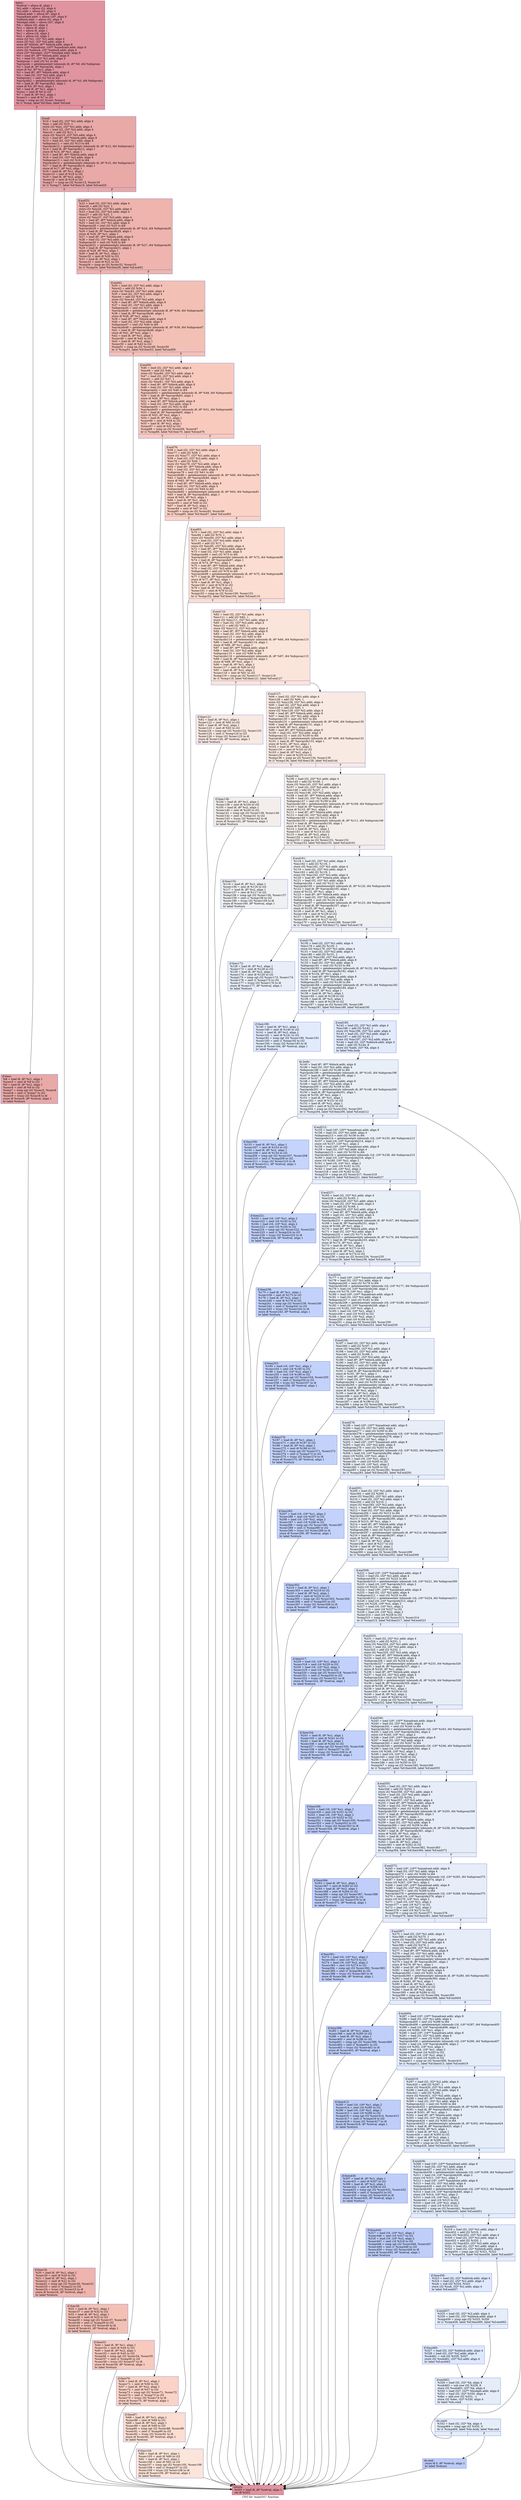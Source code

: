 digraph "CFG for 'mainGtU' function" {
	label="CFG for 'mainGtU' function";

	Node0x556c7da30650 [shape=record,color="#b70d28ff", style=filled, fillcolor="#b70d2870",label="{entry:\l  %retval = alloca i8, align 1\l  %i1.addr = alloca i32, align 4\l  %i2.addr = alloca i32, align 4\l  %block.addr = alloca i8*, align 8\l  %quadrant.addr = alloca i16*, align 8\l  %nblock.addr = alloca i32, align 4\l  %budget.addr = alloca i32*, align 8\l  %k = alloca i32, align 4\l  %c1 = alloca i8, align 1\l  %c2 = alloca i8, align 1\l  %s1 = alloca i16, align 2\l  %s2 = alloca i16, align 2\l  store i32 %i1, i32* %i1.addr, align 4\l  store i32 %i2, i32* %i2.addr, align 4\l  store i8* %block, i8** %block.addr, align 8\l  store i16* %quadrant, i16** %quadrant.addr, align 8\l  store i32 %nblock, i32* %nblock.addr, align 4\l  store i32* %budget, i32** %budget.addr, align 8\l  %0 = load i8*, i8** %block.addr, align 8\l  %1 = load i32, i32* %i1.addr, align 4\l  %idxprom = zext i32 %1 to i64\l  %arrayidx = getelementptr inbounds i8, i8* %0, i64 %idxprom\l  %2 = load i8, i8* %arrayidx, align 1\l  store i8 %2, i8* %c1, align 1\l  %3 = load i8*, i8** %block.addr, align 8\l  %4 = load i32, i32* %i2.addr, align 4\l  %idxprom1 = zext i32 %4 to i64\l  %arrayidx2 = getelementptr inbounds i8, i8* %3, i64 %idxprom1\l  %5 = load i8, i8* %arrayidx2, align 1\l  store i8 %5, i8* %c2, align 1\l  %6 = load i8, i8* %c1, align 1\l  %conv = zext i8 %6 to i32\l  %7 = load i8, i8* %c2, align 1\l  %conv3 = zext i8 %7 to i32\l  %cmp = icmp ne i32 %conv, %conv3\l  br i1 %cmp, label %if.then, label %if.end\l|{<s0>T|<s1>F}}"];
	Node0x556c7da30650:s0 -> Node0x556c7da30d90;
	Node0x556c7da30650:s1 -> Node0x556c7da30e00;
	Node0x556c7da30d90 [shape=record,color="#3d50c3ff", style=filled, fillcolor="#ca3b3770",label="{if.then:                                          \l  %8 = load i8, i8* %c1, align 1\l  %conv5 = zext i8 %8 to i32\l  %9 = load i8, i8* %c2, align 1\l  %conv6 = zext i8 %9 to i32\l  %cmp7 = icmp sgt i32 %conv5, %conv6\l  %conv8 = zext i1 %cmp7 to i32\l  %conv9 = trunc i32 %conv8 to i8\l  store i8 %conv9, i8* %retval, align 1\l  br label %return\l}"];
	Node0x556c7da30d90 -> Node0x556c7da31930;
	Node0x556c7da30e00 [shape=record,color="#3d50c3ff", style=filled, fillcolor="#ca3b3770",label="{if.end:                                           \l  %10 = load i32, i32* %i1.addr, align 4\l  %inc = add i32 %10, 1\l  store i32 %inc, i32* %i1.addr, align 4\l  %11 = load i32, i32* %i2.addr, align 4\l  %inc10 = add i32 %11, 1\l  store i32 %inc10, i32* %i2.addr, align 4\l  %12 = load i8*, i8** %block.addr, align 8\l  %13 = load i32, i32* %i1.addr, align 4\l  %idxprom11 = zext i32 %13 to i64\l  %arrayidx12 = getelementptr inbounds i8, i8* %12, i64 %idxprom11\l  %14 = load i8, i8* %arrayidx12, align 1\l  store i8 %14, i8* %c1, align 1\l  %15 = load i8*, i8** %block.addr, align 8\l  %16 = load i32, i32* %i2.addr, align 4\l  %idxprom13 = zext i32 %16 to i64\l  %arrayidx14 = getelementptr inbounds i8, i8* %15, i64 %idxprom13\l  %17 = load i8, i8* %arrayidx14, align 1\l  store i8 %17, i8* %c2, align 1\l  %18 = load i8, i8* %c1, align 1\l  %conv15 = zext i8 %18 to i32\l  %19 = load i8, i8* %c2, align 1\l  %conv16 = zext i8 %19 to i32\l  %cmp17 = icmp ne i32 %conv15, %conv16\l  br i1 %cmp17, label %if.then19, label %if.end25\l|{<s0>T|<s1>F}}"];
	Node0x556c7da30e00:s0 -> Node0x556c7da33310;
	Node0x556c7da30e00:s1 -> Node0x556c7da33390;
	Node0x556c7da33310 [shape=record,color="#3d50c3ff", style=filled, fillcolor="#d8564670",label="{if.then19:                                        \l  %20 = load i8, i8* %c1, align 1\l  %conv20 = zext i8 %20 to i32\l  %21 = load i8, i8* %c2, align 1\l  %conv21 = zext i8 %21 to i32\l  %cmp22 = icmp sgt i32 %conv20, %conv21\l  %conv23 = zext i1 %cmp22 to i32\l  %conv24 = trunc i32 %conv23 to i8\l  store i8 %conv24, i8* %retval, align 1\l  br label %return\l}"];
	Node0x556c7da33310 -> Node0x556c7da31930;
	Node0x556c7da33390 [shape=record,color="#3d50c3ff", style=filled, fillcolor="#d8564670",label="{if.end25:                                         \l  %22 = load i32, i32* %i1.addr, align 4\l  %inc26 = add i32 %22, 1\l  store i32 %inc26, i32* %i1.addr, align 4\l  %23 = load i32, i32* %i2.addr, align 4\l  %inc27 = add i32 %23, 1\l  store i32 %inc27, i32* %i2.addr, align 4\l  %24 = load i8*, i8** %block.addr, align 8\l  %25 = load i32, i32* %i1.addr, align 4\l  %idxprom28 = zext i32 %25 to i64\l  %arrayidx29 = getelementptr inbounds i8, i8* %24, i64 %idxprom28\l  %26 = load i8, i8* %arrayidx29, align 1\l  store i8 %26, i8* %c1, align 1\l  %27 = load i8*, i8** %block.addr, align 8\l  %28 = load i32, i32* %i2.addr, align 4\l  %idxprom30 = zext i32 %28 to i64\l  %arrayidx31 = getelementptr inbounds i8, i8* %27, i64 %idxprom30\l  %29 = load i8, i8* %arrayidx31, align 1\l  store i8 %29, i8* %c2, align 1\l  %30 = load i8, i8* %c1, align 1\l  %conv32 = zext i8 %30 to i32\l  %31 = load i8, i8* %c2, align 1\l  %conv33 = zext i8 %31 to i32\l  %cmp34 = icmp ne i32 %conv32, %conv33\l  br i1 %cmp34, label %if.then36, label %if.end42\l|{<s0>T|<s1>F}}"];
	Node0x556c7da33390:s0 -> Node0x556c7da34940;
	Node0x556c7da33390:s1 -> Node0x556c7da349c0;
	Node0x556c7da34940 [shape=record,color="#3d50c3ff", style=filled, fillcolor="#e5705870",label="{if.then36:                                        \l  %32 = load i8, i8* %c1, align 1\l  %conv37 = zext i8 %32 to i32\l  %33 = load i8, i8* %c2, align 1\l  %conv38 = zext i8 %33 to i32\l  %cmp39 = icmp sgt i32 %conv37, %conv38\l  %conv40 = zext i1 %cmp39 to i32\l  %conv41 = trunc i32 %conv40 to i8\l  store i8 %conv41, i8* %retval, align 1\l  br label %return\l}"];
	Node0x556c7da34940 -> Node0x556c7da31930;
	Node0x556c7da349c0 [shape=record,color="#3d50c3ff", style=filled, fillcolor="#e5705870",label="{if.end42:                                         \l  %34 = load i32, i32* %i1.addr, align 4\l  %inc43 = add i32 %34, 1\l  store i32 %inc43, i32* %i1.addr, align 4\l  %35 = load i32, i32* %i2.addr, align 4\l  %inc44 = add i32 %35, 1\l  store i32 %inc44, i32* %i2.addr, align 4\l  %36 = load i8*, i8** %block.addr, align 8\l  %37 = load i32, i32* %i1.addr, align 4\l  %idxprom45 = zext i32 %37 to i64\l  %arrayidx46 = getelementptr inbounds i8, i8* %36, i64 %idxprom45\l  %38 = load i8, i8* %arrayidx46, align 1\l  store i8 %38, i8* %c1, align 1\l  %39 = load i8*, i8** %block.addr, align 8\l  %40 = load i32, i32* %i2.addr, align 4\l  %idxprom47 = zext i32 %40 to i64\l  %arrayidx48 = getelementptr inbounds i8, i8* %39, i64 %idxprom47\l  %41 = load i8, i8* %arrayidx48, align 1\l  store i8 %41, i8* %c2, align 1\l  %42 = load i8, i8* %c1, align 1\l  %conv49 = zext i8 %42 to i32\l  %43 = load i8, i8* %c2, align 1\l  %conv50 = zext i8 %43 to i32\l  %cmp51 = icmp ne i32 %conv49, %conv50\l  br i1 %cmp51, label %if.then53, label %if.end59\l|{<s0>T|<s1>F}}"];
	Node0x556c7da349c0:s0 -> Node0x556c7da35c70;
	Node0x556c7da349c0:s1 -> Node0x556c7da35cf0;
	Node0x556c7da35c70 [shape=record,color="#3d50c3ff", style=filled, fillcolor="#ef886b70",label="{if.then53:                                        \l  %44 = load i8, i8* %c1, align 1\l  %conv54 = zext i8 %44 to i32\l  %45 = load i8, i8* %c2, align 1\l  %conv55 = zext i8 %45 to i32\l  %cmp56 = icmp sgt i32 %conv54, %conv55\l  %conv57 = zext i1 %cmp56 to i32\l  %conv58 = trunc i32 %conv57 to i8\l  store i8 %conv58, i8* %retval, align 1\l  br label %return\l}"];
	Node0x556c7da35c70 -> Node0x556c7da31930;
	Node0x556c7da35cf0 [shape=record,color="#3d50c3ff", style=filled, fillcolor="#ef886b70",label="{if.end59:                                         \l  %46 = load i32, i32* %i1.addr, align 4\l  %inc60 = add i32 %46, 1\l  store i32 %inc60, i32* %i1.addr, align 4\l  %47 = load i32, i32* %i2.addr, align 4\l  %inc61 = add i32 %47, 1\l  store i32 %inc61, i32* %i2.addr, align 4\l  %48 = load i8*, i8** %block.addr, align 8\l  %49 = load i32, i32* %i1.addr, align 4\l  %idxprom62 = zext i32 %49 to i64\l  %arrayidx63 = getelementptr inbounds i8, i8* %48, i64 %idxprom62\l  %50 = load i8, i8* %arrayidx63, align 1\l  store i8 %50, i8* %c1, align 1\l  %51 = load i8*, i8** %block.addr, align 8\l  %52 = load i32, i32* %i2.addr, align 4\l  %idxprom64 = zext i32 %52 to i64\l  %arrayidx65 = getelementptr inbounds i8, i8* %51, i64 %idxprom64\l  %53 = load i8, i8* %arrayidx65, align 1\l  store i8 %53, i8* %c2, align 1\l  %54 = load i8, i8* %c1, align 1\l  %conv66 = zext i8 %54 to i32\l  %55 = load i8, i8* %c2, align 1\l  %conv67 = zext i8 %55 to i32\l  %cmp68 = icmp ne i32 %conv66, %conv67\l  br i1 %cmp68, label %if.then70, label %if.end76\l|{<s0>T|<s1>F}}"];
	Node0x556c7da35cf0:s0 -> Node0x556c7da36fa0;
	Node0x556c7da35cf0:s1 -> Node0x556c7da37020;
	Node0x556c7da36fa0 [shape=record,color="#3d50c3ff", style=filled, fillcolor="#f59c7d70",label="{if.then70:                                        \l  %56 = load i8, i8* %c1, align 1\l  %conv71 = zext i8 %56 to i32\l  %57 = load i8, i8* %c2, align 1\l  %conv72 = zext i8 %57 to i32\l  %cmp73 = icmp sgt i32 %conv71, %conv72\l  %conv74 = zext i1 %cmp73 to i32\l  %conv75 = trunc i32 %conv74 to i8\l  store i8 %conv75, i8* %retval, align 1\l  br label %return\l}"];
	Node0x556c7da36fa0 -> Node0x556c7da31930;
	Node0x556c7da37020 [shape=record,color="#3d50c3ff", style=filled, fillcolor="#f59c7d70",label="{if.end76:                                         \l  %58 = load i32, i32* %i1.addr, align 4\l  %inc77 = add i32 %58, 1\l  store i32 %inc77, i32* %i1.addr, align 4\l  %59 = load i32, i32* %i2.addr, align 4\l  %inc78 = add i32 %59, 1\l  store i32 %inc78, i32* %i2.addr, align 4\l  %60 = load i8*, i8** %block.addr, align 8\l  %61 = load i32, i32* %i1.addr, align 4\l  %idxprom79 = zext i32 %61 to i64\l  %arrayidx80 = getelementptr inbounds i8, i8* %60, i64 %idxprom79\l  %62 = load i8, i8* %arrayidx80, align 1\l  store i8 %62, i8* %c1, align 1\l  %63 = load i8*, i8** %block.addr, align 8\l  %64 = load i32, i32* %i2.addr, align 4\l  %idxprom81 = zext i32 %64 to i64\l  %arrayidx82 = getelementptr inbounds i8, i8* %63, i64 %idxprom81\l  %65 = load i8, i8* %arrayidx82, align 1\l  store i8 %65, i8* %c2, align 1\l  %66 = load i8, i8* %c1, align 1\l  %conv83 = zext i8 %66 to i32\l  %67 = load i8, i8* %c2, align 1\l  %conv84 = zext i8 %67 to i32\l  %cmp85 = icmp ne i32 %conv83, %conv84\l  br i1 %cmp85, label %if.then87, label %if.end93\l|{<s0>T|<s1>F}}"];
	Node0x556c7da37020:s0 -> Node0x556c7da388d0;
	Node0x556c7da37020:s1 -> Node0x556c7da38950;
	Node0x556c7da388d0 [shape=record,color="#3d50c3ff", style=filled, fillcolor="#f7b39670",label="{if.then87:                                        \l  %68 = load i8, i8* %c1, align 1\l  %conv88 = zext i8 %68 to i32\l  %69 = load i8, i8* %c2, align 1\l  %conv89 = zext i8 %69 to i32\l  %cmp90 = icmp sgt i32 %conv88, %conv89\l  %conv91 = zext i1 %cmp90 to i32\l  %conv92 = trunc i32 %conv91 to i8\l  store i8 %conv92, i8* %retval, align 1\l  br label %return\l}"];
	Node0x556c7da388d0 -> Node0x556c7da31930;
	Node0x556c7da38950 [shape=record,color="#3d50c3ff", style=filled, fillcolor="#f7b39670",label="{if.end93:                                         \l  %70 = load i32, i32* %i1.addr, align 4\l  %inc94 = add i32 %70, 1\l  store i32 %inc94, i32* %i1.addr, align 4\l  %71 = load i32, i32* %i2.addr, align 4\l  %inc95 = add i32 %71, 1\l  store i32 %inc95, i32* %i2.addr, align 4\l  %72 = load i8*, i8** %block.addr, align 8\l  %73 = load i32, i32* %i1.addr, align 4\l  %idxprom96 = zext i32 %73 to i64\l  %arrayidx97 = getelementptr inbounds i8, i8* %72, i64 %idxprom96\l  %74 = load i8, i8* %arrayidx97, align 1\l  store i8 %74, i8* %c1, align 1\l  %75 = load i8*, i8** %block.addr, align 8\l  %76 = load i32, i32* %i2.addr, align 4\l  %idxprom98 = zext i32 %76 to i64\l  %arrayidx99 = getelementptr inbounds i8, i8* %75, i64 %idxprom98\l  %77 = load i8, i8* %arrayidx99, align 1\l  store i8 %77, i8* %c2, align 1\l  %78 = load i8, i8* %c1, align 1\l  %conv100 = zext i8 %78 to i32\l  %79 = load i8, i8* %c2, align 1\l  %conv101 = zext i8 %79 to i32\l  %cmp102 = icmp ne i32 %conv100, %conv101\l  br i1 %cmp102, label %if.then104, label %if.end110\l|{<s0>T|<s1>F}}"];
	Node0x556c7da38950:s0 -> Node0x556c7da39c00;
	Node0x556c7da38950:s1 -> Node0x556c7da39c80;
	Node0x556c7da39c00 [shape=record,color="#3d50c3ff", style=filled, fillcolor="#f5c1a970",label="{if.then104:                                       \l  %80 = load i8, i8* %c1, align 1\l  %conv105 = zext i8 %80 to i32\l  %81 = load i8, i8* %c2, align 1\l  %conv106 = zext i8 %81 to i32\l  %cmp107 = icmp sgt i32 %conv105, %conv106\l  %conv108 = zext i1 %cmp107 to i32\l  %conv109 = trunc i32 %conv108 to i8\l  store i8 %conv109, i8* %retval, align 1\l  br label %return\l}"];
	Node0x556c7da39c00 -> Node0x556c7da31930;
	Node0x556c7da39c80 [shape=record,color="#3d50c3ff", style=filled, fillcolor="#f5c1a970",label="{if.end110:                                        \l  %82 = load i32, i32* %i1.addr, align 4\l  %inc111 = add i32 %82, 1\l  store i32 %inc111, i32* %i1.addr, align 4\l  %83 = load i32, i32* %i2.addr, align 4\l  %inc112 = add i32 %83, 1\l  store i32 %inc112, i32* %i2.addr, align 4\l  %84 = load i8*, i8** %block.addr, align 8\l  %85 = load i32, i32* %i1.addr, align 4\l  %idxprom113 = zext i32 %85 to i64\l  %arrayidx114 = getelementptr inbounds i8, i8* %84, i64 %idxprom113\l  %86 = load i8, i8* %arrayidx114, align 1\l  store i8 %86, i8* %c1, align 1\l  %87 = load i8*, i8** %block.addr, align 8\l  %88 = load i32, i32* %i2.addr, align 4\l  %idxprom115 = zext i32 %88 to i64\l  %arrayidx116 = getelementptr inbounds i8, i8* %87, i64 %idxprom115\l  %89 = load i8, i8* %arrayidx116, align 1\l  store i8 %89, i8* %c2, align 1\l  %90 = load i8, i8* %c1, align 1\l  %conv117 = zext i8 %90 to i32\l  %91 = load i8, i8* %c2, align 1\l  %conv118 = zext i8 %91 to i32\l  %cmp119 = icmp ne i32 %conv117, %conv118\l  br i1 %cmp119, label %if.then121, label %if.end127\l|{<s0>T|<s1>F}}"];
	Node0x556c7da39c80:s0 -> Node0x556c7da3af30;
	Node0x556c7da39c80:s1 -> Node0x556c7da3afb0;
	Node0x556c7da3af30 [shape=record,color="#3d50c3ff", style=filled, fillcolor="#efcebd70",label="{if.then121:                                       \l  %92 = load i8, i8* %c1, align 1\l  %conv122 = zext i8 %92 to i32\l  %93 = load i8, i8* %c2, align 1\l  %conv123 = zext i8 %93 to i32\l  %cmp124 = icmp sgt i32 %conv122, %conv123\l  %conv125 = zext i1 %cmp124 to i32\l  %conv126 = trunc i32 %conv125 to i8\l  store i8 %conv126, i8* %retval, align 1\l  br label %return\l}"];
	Node0x556c7da3af30 -> Node0x556c7da31930;
	Node0x556c7da3afb0 [shape=record,color="#3d50c3ff", style=filled, fillcolor="#efcebd70",label="{if.end127:                                        \l  %94 = load i32, i32* %i1.addr, align 4\l  %inc128 = add i32 %94, 1\l  store i32 %inc128, i32* %i1.addr, align 4\l  %95 = load i32, i32* %i2.addr, align 4\l  %inc129 = add i32 %95, 1\l  store i32 %inc129, i32* %i2.addr, align 4\l  %96 = load i8*, i8** %block.addr, align 8\l  %97 = load i32, i32* %i1.addr, align 4\l  %idxprom130 = zext i32 %97 to i64\l  %arrayidx131 = getelementptr inbounds i8, i8* %96, i64 %idxprom130\l  %98 = load i8, i8* %arrayidx131, align 1\l  store i8 %98, i8* %c1, align 1\l  %99 = load i8*, i8** %block.addr, align 8\l  %100 = load i32, i32* %i2.addr, align 4\l  %idxprom132 = zext i32 %100 to i64\l  %arrayidx133 = getelementptr inbounds i8, i8* %99, i64 %idxprom132\l  %101 = load i8, i8* %arrayidx133, align 1\l  store i8 %101, i8* %c2, align 1\l  %102 = load i8, i8* %c1, align 1\l  %conv134 = zext i8 %102 to i32\l  %103 = load i8, i8* %c2, align 1\l  %conv135 = zext i8 %103 to i32\l  %cmp136 = icmp ne i32 %conv134, %conv135\l  br i1 %cmp136, label %if.then138, label %if.end144\l|{<s0>T|<s1>F}}"];
	Node0x556c7da3afb0:s0 -> Node0x556c7da3c260;
	Node0x556c7da3afb0:s1 -> Node0x556c7da3c2e0;
	Node0x556c7da3c260 [shape=record,color="#3d50c3ff", style=filled, fillcolor="#e5d8d170",label="{if.then138:                                       \l  %104 = load i8, i8* %c1, align 1\l  %conv139 = zext i8 %104 to i32\l  %105 = load i8, i8* %c2, align 1\l  %conv140 = zext i8 %105 to i32\l  %cmp141 = icmp sgt i32 %conv139, %conv140\l  %conv142 = zext i1 %cmp141 to i32\l  %conv143 = trunc i32 %conv142 to i8\l  store i8 %conv143, i8* %retval, align 1\l  br label %return\l}"];
	Node0x556c7da3c260 -> Node0x556c7da31930;
	Node0x556c7da3c2e0 [shape=record,color="#3d50c3ff", style=filled, fillcolor="#e5d8d170",label="{if.end144:                                        \l  %106 = load i32, i32* %i1.addr, align 4\l  %inc145 = add i32 %106, 1\l  store i32 %inc145, i32* %i1.addr, align 4\l  %107 = load i32, i32* %i2.addr, align 4\l  %inc146 = add i32 %107, 1\l  store i32 %inc146, i32* %i2.addr, align 4\l  %108 = load i8*, i8** %block.addr, align 8\l  %109 = load i32, i32* %i1.addr, align 4\l  %idxprom147 = zext i32 %109 to i64\l  %arrayidx148 = getelementptr inbounds i8, i8* %108, i64 %idxprom147\l  %110 = load i8, i8* %arrayidx148, align 1\l  store i8 %110, i8* %c1, align 1\l  %111 = load i8*, i8** %block.addr, align 8\l  %112 = load i32, i32* %i2.addr, align 4\l  %idxprom149 = zext i32 %112 to i64\l  %arrayidx150 = getelementptr inbounds i8, i8* %111, i64 %idxprom149\l  %113 = load i8, i8* %arrayidx150, align 1\l  store i8 %113, i8* %c2, align 1\l  %114 = load i8, i8* %c1, align 1\l  %conv151 = zext i8 %114 to i32\l  %115 = load i8, i8* %c2, align 1\l  %conv152 = zext i8 %115 to i32\l  %cmp153 = icmp ne i32 %conv151, %conv152\l  br i1 %cmp153, label %if.then155, label %if.end161\l|{<s0>T|<s1>F}}"];
	Node0x556c7da3c2e0:s0 -> Node0x556c7da3d590;
	Node0x556c7da3c2e0:s1 -> Node0x556c7da3d610;
	Node0x556c7da3d590 [shape=record,color="#3d50c3ff", style=filled, fillcolor="#d9dce170",label="{if.then155:                                       \l  %116 = load i8, i8* %c1, align 1\l  %conv156 = zext i8 %116 to i32\l  %117 = load i8, i8* %c2, align 1\l  %conv157 = zext i8 %117 to i32\l  %cmp158 = icmp sgt i32 %conv156, %conv157\l  %conv159 = zext i1 %cmp158 to i32\l  %conv160 = trunc i32 %conv159 to i8\l  store i8 %conv160, i8* %retval, align 1\l  br label %return\l}"];
	Node0x556c7da3d590 -> Node0x556c7da31930;
	Node0x556c7da3d610 [shape=record,color="#3d50c3ff", style=filled, fillcolor="#d9dce170",label="{if.end161:                                        \l  %118 = load i32, i32* %i1.addr, align 4\l  %inc162 = add i32 %118, 1\l  store i32 %inc162, i32* %i1.addr, align 4\l  %119 = load i32, i32* %i2.addr, align 4\l  %inc163 = add i32 %119, 1\l  store i32 %inc163, i32* %i2.addr, align 4\l  %120 = load i8*, i8** %block.addr, align 8\l  %121 = load i32, i32* %i1.addr, align 4\l  %idxprom164 = zext i32 %121 to i64\l  %arrayidx165 = getelementptr inbounds i8, i8* %120, i64 %idxprom164\l  %122 = load i8, i8* %arrayidx165, align 1\l  store i8 %122, i8* %c1, align 1\l  %123 = load i8*, i8** %block.addr, align 8\l  %124 = load i32, i32* %i2.addr, align 4\l  %idxprom166 = zext i32 %124 to i64\l  %arrayidx167 = getelementptr inbounds i8, i8* %123, i64 %idxprom166\l  %125 = load i8, i8* %arrayidx167, align 1\l  store i8 %125, i8* %c2, align 1\l  %126 = load i8, i8* %c1, align 1\l  %conv168 = zext i8 %126 to i32\l  %127 = load i8, i8* %c2, align 1\l  %conv169 = zext i8 %127 to i32\l  %cmp170 = icmp ne i32 %conv168, %conv169\l  br i1 %cmp170, label %if.then172, label %if.end178\l|{<s0>T|<s1>F}}"];
	Node0x556c7da3d610:s0 -> Node0x556c7da3e8c0;
	Node0x556c7da3d610:s1 -> Node0x556c7da3e940;
	Node0x556c7da3e8c0 [shape=record,color="#3d50c3ff", style=filled, fillcolor="#cbd8ee70",label="{if.then172:                                       \l  %128 = load i8, i8* %c1, align 1\l  %conv173 = zext i8 %128 to i32\l  %129 = load i8, i8* %c2, align 1\l  %conv174 = zext i8 %129 to i32\l  %cmp175 = icmp sgt i32 %conv173, %conv174\l  %conv176 = zext i1 %cmp175 to i32\l  %conv177 = trunc i32 %conv176 to i8\l  store i8 %conv177, i8* %retval, align 1\l  br label %return\l}"];
	Node0x556c7da3e8c0 -> Node0x556c7da31930;
	Node0x556c7da3e940 [shape=record,color="#3d50c3ff", style=filled, fillcolor="#cbd8ee70",label="{if.end178:                                        \l  %130 = load i32, i32* %i1.addr, align 4\l  %inc179 = add i32 %130, 1\l  store i32 %inc179, i32* %i1.addr, align 4\l  %131 = load i32, i32* %i2.addr, align 4\l  %inc180 = add i32 %131, 1\l  store i32 %inc180, i32* %i2.addr, align 4\l  %132 = load i8*, i8** %block.addr, align 8\l  %133 = load i32, i32* %i1.addr, align 4\l  %idxprom181 = zext i32 %133 to i64\l  %arrayidx182 = getelementptr inbounds i8, i8* %132, i64 %idxprom181\l  %134 = load i8, i8* %arrayidx182, align 1\l  store i8 %134, i8* %c1, align 1\l  %135 = load i8*, i8** %block.addr, align 8\l  %136 = load i32, i32* %i2.addr, align 4\l  %idxprom183 = zext i32 %136 to i64\l  %arrayidx184 = getelementptr inbounds i8, i8* %135, i64 %idxprom183\l  %137 = load i8, i8* %arrayidx184, align 1\l  store i8 %137, i8* %c2, align 1\l  %138 = load i8, i8* %c1, align 1\l  %conv185 = zext i8 %138 to i32\l  %139 = load i8, i8* %c2, align 1\l  %conv186 = zext i8 %139 to i32\l  %cmp187 = icmp ne i32 %conv185, %conv186\l  br i1 %cmp187, label %if.then189, label %if.end195\l|{<s0>T|<s1>F}}"];
	Node0x556c7da3e940:s0 -> Node0x556c7da41000;
	Node0x556c7da3e940:s1 -> Node0x556c7da41080;
	Node0x556c7da41000 [shape=record,color="#3d50c3ff", style=filled, fillcolor="#bbd1f870",label="{if.then189:                                       \l  %140 = load i8, i8* %c1, align 1\l  %conv190 = zext i8 %140 to i32\l  %141 = load i8, i8* %c2, align 1\l  %conv191 = zext i8 %141 to i32\l  %cmp192 = icmp sgt i32 %conv190, %conv191\l  %conv193 = zext i1 %cmp192 to i32\l  %conv194 = trunc i32 %conv193 to i8\l  store i8 %conv194, i8* %retval, align 1\l  br label %return\l}"];
	Node0x556c7da41000 -> Node0x556c7da31930;
	Node0x556c7da41080 [shape=record,color="#3d50c3ff", style=filled, fillcolor="#bbd1f870",label="{if.end195:                                        \l  %142 = load i32, i32* %i1.addr, align 4\l  %inc196 = add i32 %142, 1\l  store i32 %inc196, i32* %i1.addr, align 4\l  %143 = load i32, i32* %i2.addr, align 4\l  %inc197 = add i32 %143, 1\l  store i32 %inc197, i32* %i2.addr, align 4\l  %144 = load i32, i32* %nblock.addr, align 4\l  %add = add i32 %144, 8\l  store i32 %add, i32* %k, align 4\l  br label %do.body\l}"];
	Node0x556c7da41080 -> Node0x556c7da41b90;
	Node0x556c7da41b90 [shape=record,color="#3d50c3ff", style=filled, fillcolor="#cedaeb70",label="{do.body:                                          \l  %145 = load i8*, i8** %block.addr, align 8\l  %146 = load i32, i32* %i1.addr, align 4\l  %idxprom198 = zext i32 %146 to i64\l  %arrayidx199 = getelementptr inbounds i8, i8* %145, i64 %idxprom198\l  %147 = load i8, i8* %arrayidx199, align 1\l  store i8 %147, i8* %c1, align 1\l  %148 = load i8*, i8** %block.addr, align 8\l  %149 = load i32, i32* %i2.addr, align 4\l  %idxprom200 = zext i32 %149 to i64\l  %arrayidx201 = getelementptr inbounds i8, i8* %148, i64 %idxprom200\l  %150 = load i8, i8* %arrayidx201, align 1\l  store i8 %150, i8* %c2, align 1\l  %151 = load i8, i8* %c1, align 1\l  %conv202 = zext i8 %151 to i32\l  %152 = load i8, i8* %c2, align 1\l  %conv203 = zext i8 %152 to i32\l  %cmp204 = icmp ne i32 %conv202, %conv203\l  br i1 %cmp204, label %if.then206, label %if.end212\l|{<s0>T|<s1>F}}"];
	Node0x556c7da41b90:s0 -> Node0x556c7da425c0;
	Node0x556c7da41b90:s1 -> Node0x556c7da42640;
	Node0x556c7da425c0 [shape=record,color="#3d50c3ff", style=filled, fillcolor="#7a9df870",label="{if.then206:                                       \l  %153 = load i8, i8* %c1, align 1\l  %conv207 = zext i8 %153 to i32\l  %154 = load i8, i8* %c2, align 1\l  %conv208 = zext i8 %154 to i32\l  %cmp209 = icmp sgt i32 %conv207, %conv208\l  %conv210 = zext i1 %cmp209 to i32\l  %conv211 = trunc i32 %conv210 to i8\l  store i8 %conv211, i8* %retval, align 1\l  br label %return\l}"];
	Node0x556c7da425c0 -> Node0x556c7da31930;
	Node0x556c7da42640 [shape=record,color="#3d50c3ff", style=filled, fillcolor="#cedaeb70",label="{if.end212:                                        \l  %155 = load i16*, i16** %quadrant.addr, align 8\l  %156 = load i32, i32* %i1.addr, align 4\l  %idxprom213 = zext i32 %156 to i64\l  %arrayidx214 = getelementptr inbounds i16, i16* %155, i64 %idxprom213\l  %157 = load i16, i16* %arrayidx214, align 2\l  store i16 %157, i16* %s1, align 2\l  %158 = load i16*, i16** %quadrant.addr, align 8\l  %159 = load i32, i32* %i2.addr, align 4\l  %idxprom215 = zext i32 %159 to i64\l  %arrayidx216 = getelementptr inbounds i16, i16* %158, i64 %idxprom215\l  %160 = load i16, i16* %arrayidx216, align 2\l  store i16 %160, i16* %s2, align 2\l  %161 = load i16, i16* %s1, align 2\l  %conv217 = zext i16 %161 to i32\l  %162 = load i16, i16* %s2, align 2\l  %conv218 = zext i16 %162 to i32\l  %cmp219 = icmp ne i32 %conv217, %conv218\l  br i1 %cmp219, label %if.then221, label %if.end227\l|{<s0>T|<s1>F}}"];
	Node0x556c7da42640:s0 -> Node0x556c7da43590;
	Node0x556c7da42640:s1 -> Node0x556c7da43610;
	Node0x556c7da43590 [shape=record,color="#3d50c3ff", style=filled, fillcolor="#779af770",label="{if.then221:                                       \l  %163 = load i16, i16* %s1, align 2\l  %conv222 = zext i16 %163 to i32\l  %164 = load i16, i16* %s2, align 2\l  %conv223 = zext i16 %164 to i32\l  %cmp224 = icmp sgt i32 %conv222, %conv223\l  %conv225 = zext i1 %cmp224 to i32\l  %conv226 = trunc i32 %conv225 to i8\l  store i8 %conv226, i8* %retval, align 1\l  br label %return\l}"];
	Node0x556c7da43590 -> Node0x556c7da31930;
	Node0x556c7da43610 [shape=record,color="#3d50c3ff", style=filled, fillcolor="#cedaeb70",label="{if.end227:                                        \l  %165 = load i32, i32* %i1.addr, align 4\l  %inc228 = add i32 %165, 1\l  store i32 %inc228, i32* %i1.addr, align 4\l  %166 = load i32, i32* %i2.addr, align 4\l  %inc229 = add i32 %166, 1\l  store i32 %inc229, i32* %i2.addr, align 4\l  %167 = load i8*, i8** %block.addr, align 8\l  %168 = load i32, i32* %i1.addr, align 4\l  %idxprom230 = zext i32 %168 to i64\l  %arrayidx231 = getelementptr inbounds i8, i8* %167, i64 %idxprom230\l  %169 = load i8, i8* %arrayidx231, align 1\l  store i8 %169, i8* %c1, align 1\l  %170 = load i8*, i8** %block.addr, align 8\l  %171 = load i32, i32* %i2.addr, align 4\l  %idxprom232 = zext i32 %171 to i64\l  %arrayidx233 = getelementptr inbounds i8, i8* %170, i64 %idxprom232\l  %172 = load i8, i8* %arrayidx233, align 1\l  store i8 %172, i8* %c2, align 1\l  %173 = load i8, i8* %c1, align 1\l  %conv234 = zext i8 %173 to i32\l  %174 = load i8, i8* %c2, align 1\l  %conv235 = zext i8 %174 to i32\l  %cmp236 = icmp ne i32 %conv234, %conv235\l  br i1 %cmp236, label %if.then238, label %if.end244\l|{<s0>T|<s1>F}}"];
	Node0x556c7da43610:s0 -> Node0x556c7da448c0;
	Node0x556c7da43610:s1 -> Node0x556c7da44940;
	Node0x556c7da448c0 [shape=record,color="#3d50c3ff", style=filled, fillcolor="#779af770",label="{if.then238:                                       \l  %175 = load i8, i8* %c1, align 1\l  %conv239 = zext i8 %175 to i32\l  %176 = load i8, i8* %c2, align 1\l  %conv240 = zext i8 %176 to i32\l  %cmp241 = icmp sgt i32 %conv239, %conv240\l  %conv242 = zext i1 %cmp241 to i32\l  %conv243 = trunc i32 %conv242 to i8\l  store i8 %conv243, i8* %retval, align 1\l  br label %return\l}"];
	Node0x556c7da448c0 -> Node0x556c7da31930;
	Node0x556c7da44940 [shape=record,color="#3d50c3ff", style=filled, fillcolor="#cedaeb70",label="{if.end244:                                        \l  %177 = load i16*, i16** %quadrant.addr, align 8\l  %178 = load i32, i32* %i1.addr, align 4\l  %idxprom245 = zext i32 %178 to i64\l  %arrayidx246 = getelementptr inbounds i16, i16* %177, i64 %idxprom245\l  %179 = load i16, i16* %arrayidx246, align 2\l  store i16 %179, i16* %s1, align 2\l  %180 = load i16*, i16** %quadrant.addr, align 8\l  %181 = load i32, i32* %i2.addr, align 4\l  %idxprom247 = zext i32 %181 to i64\l  %arrayidx248 = getelementptr inbounds i16, i16* %180, i64 %idxprom247\l  %182 = load i16, i16* %arrayidx248, align 2\l  store i16 %182, i16* %s2, align 2\l  %183 = load i16, i16* %s1, align 2\l  %conv249 = zext i16 %183 to i32\l  %184 = load i16, i16* %s2, align 2\l  %conv250 = zext i16 %184 to i32\l  %cmp251 = icmp ne i32 %conv249, %conv250\l  br i1 %cmp251, label %if.then253, label %if.end259\l|{<s0>T|<s1>F}}"];
	Node0x556c7da44940:s0 -> Node0x556c7da45890;
	Node0x556c7da44940:s1 -> Node0x556c7da45910;
	Node0x556c7da45890 [shape=record,color="#3d50c3ff", style=filled, fillcolor="#779af770",label="{if.then253:                                       \l  %185 = load i16, i16* %s1, align 2\l  %conv254 = zext i16 %185 to i32\l  %186 = load i16, i16* %s2, align 2\l  %conv255 = zext i16 %186 to i32\l  %cmp256 = icmp sgt i32 %conv254, %conv255\l  %conv257 = zext i1 %cmp256 to i32\l  %conv258 = trunc i32 %conv257 to i8\l  store i8 %conv258, i8* %retval, align 1\l  br label %return\l}"];
	Node0x556c7da45890 -> Node0x556c7da31930;
	Node0x556c7da45910 [shape=record,color="#3d50c3ff", style=filled, fillcolor="#cbd8ee70",label="{if.end259:                                        \l  %187 = load i32, i32* %i1.addr, align 4\l  %inc260 = add i32 %187, 1\l  store i32 %inc260, i32* %i1.addr, align 4\l  %188 = load i32, i32* %i2.addr, align 4\l  %inc261 = add i32 %188, 1\l  store i32 %inc261, i32* %i2.addr, align 4\l  %189 = load i8*, i8** %block.addr, align 8\l  %190 = load i32, i32* %i1.addr, align 4\l  %idxprom262 = zext i32 %190 to i64\l  %arrayidx263 = getelementptr inbounds i8, i8* %189, i64 %idxprom262\l  %191 = load i8, i8* %arrayidx263, align 1\l  store i8 %191, i8* %c1, align 1\l  %192 = load i8*, i8** %block.addr, align 8\l  %193 = load i32, i32* %i2.addr, align 4\l  %idxprom264 = zext i32 %193 to i64\l  %arrayidx265 = getelementptr inbounds i8, i8* %192, i64 %idxprom264\l  %194 = load i8, i8* %arrayidx265, align 1\l  store i8 %194, i8* %c2, align 1\l  %195 = load i8, i8* %c1, align 1\l  %conv266 = zext i8 %195 to i32\l  %196 = load i8, i8* %c2, align 1\l  %conv267 = zext i8 %196 to i32\l  %cmp268 = icmp ne i32 %conv266, %conv267\l  br i1 %cmp268, label %if.then270, label %if.end276\l|{<s0>T|<s1>F}}"];
	Node0x556c7da45910:s0 -> Node0x556c7da46bc0;
	Node0x556c7da45910:s1 -> Node0x556c7da46c40;
	Node0x556c7da46bc0 [shape=record,color="#3d50c3ff", style=filled, fillcolor="#779af770",label="{if.then270:                                       \l  %197 = load i8, i8* %c1, align 1\l  %conv271 = zext i8 %197 to i32\l  %198 = load i8, i8* %c2, align 1\l  %conv272 = zext i8 %198 to i32\l  %cmp273 = icmp sgt i32 %conv271, %conv272\l  %conv274 = zext i1 %cmp273 to i32\l  %conv275 = trunc i32 %conv274 to i8\l  store i8 %conv275, i8* %retval, align 1\l  br label %return\l}"];
	Node0x556c7da46bc0 -> Node0x556c7da31930;
	Node0x556c7da46c40 [shape=record,color="#3d50c3ff", style=filled, fillcolor="#cbd8ee70",label="{if.end276:                                        \l  %199 = load i16*, i16** %quadrant.addr, align 8\l  %200 = load i32, i32* %i1.addr, align 4\l  %idxprom277 = zext i32 %200 to i64\l  %arrayidx278 = getelementptr inbounds i16, i16* %199, i64 %idxprom277\l  %201 = load i16, i16* %arrayidx278, align 2\l  store i16 %201, i16* %s1, align 2\l  %202 = load i16*, i16** %quadrant.addr, align 8\l  %203 = load i32, i32* %i2.addr, align 4\l  %idxprom279 = zext i32 %203 to i64\l  %arrayidx280 = getelementptr inbounds i16, i16* %202, i64 %idxprom279\l  %204 = load i16, i16* %arrayidx280, align 2\l  store i16 %204, i16* %s2, align 2\l  %205 = load i16, i16* %s1, align 2\l  %conv281 = zext i16 %205 to i32\l  %206 = load i16, i16* %s2, align 2\l  %conv282 = zext i16 %206 to i32\l  %cmp283 = icmp ne i32 %conv281, %conv282\l  br i1 %cmp283, label %if.then285, label %if.end291\l|{<s0>T|<s1>F}}"];
	Node0x556c7da46c40:s0 -> Node0x556c7da47b90;
	Node0x556c7da46c40:s1 -> Node0x556c7da47c10;
	Node0x556c7da47b90 [shape=record,color="#3d50c3ff", style=filled, fillcolor="#779af770",label="{if.then285:                                       \l  %207 = load i16, i16* %s1, align 2\l  %conv286 = zext i16 %207 to i32\l  %208 = load i16, i16* %s2, align 2\l  %conv287 = zext i16 %208 to i32\l  %cmp288 = icmp sgt i32 %conv286, %conv287\l  %conv289 = zext i1 %cmp288 to i32\l  %conv290 = trunc i32 %conv289 to i8\l  store i8 %conv290, i8* %retval, align 1\l  br label %return\l}"];
	Node0x556c7da47b90 -> Node0x556c7da31930;
	Node0x556c7da47c10 [shape=record,color="#3d50c3ff", style=filled, fillcolor="#cbd8ee70",label="{if.end291:                                        \l  %209 = load i32, i32* %i1.addr, align 4\l  %inc292 = add i32 %209, 1\l  store i32 %inc292, i32* %i1.addr, align 4\l  %210 = load i32, i32* %i2.addr, align 4\l  %inc293 = add i32 %210, 1\l  store i32 %inc293, i32* %i2.addr, align 4\l  %211 = load i8*, i8** %block.addr, align 8\l  %212 = load i32, i32* %i1.addr, align 4\l  %idxprom294 = zext i32 %212 to i64\l  %arrayidx295 = getelementptr inbounds i8, i8* %211, i64 %idxprom294\l  %213 = load i8, i8* %arrayidx295, align 1\l  store i8 %213, i8* %c1, align 1\l  %214 = load i8*, i8** %block.addr, align 8\l  %215 = load i32, i32* %i2.addr, align 4\l  %idxprom296 = zext i32 %215 to i64\l  %arrayidx297 = getelementptr inbounds i8, i8* %214, i64 %idxprom296\l  %216 = load i8, i8* %arrayidx297, align 1\l  store i8 %216, i8* %c2, align 1\l  %217 = load i8, i8* %c1, align 1\l  %conv298 = zext i8 %217 to i32\l  %218 = load i8, i8* %c2, align 1\l  %conv299 = zext i8 %218 to i32\l  %cmp300 = icmp ne i32 %conv298, %conv299\l  br i1 %cmp300, label %if.then302, label %if.end308\l|{<s0>T|<s1>F}}"];
	Node0x556c7da47c10:s0 -> Node0x556c7da48ec0;
	Node0x556c7da47c10:s1 -> Node0x556c7da48f40;
	Node0x556c7da48ec0 [shape=record,color="#3d50c3ff", style=filled, fillcolor="#7396f570",label="{if.then302:                                       \l  %219 = load i8, i8* %c1, align 1\l  %conv303 = zext i8 %219 to i32\l  %220 = load i8, i8* %c2, align 1\l  %conv304 = zext i8 %220 to i32\l  %cmp305 = icmp sgt i32 %conv303, %conv304\l  %conv306 = zext i1 %cmp305 to i32\l  %conv307 = trunc i32 %conv306 to i8\l  store i8 %conv307, i8* %retval, align 1\l  br label %return\l}"];
	Node0x556c7da48ec0 -> Node0x556c7da31930;
	Node0x556c7da48f40 [shape=record,color="#3d50c3ff", style=filled, fillcolor="#cbd8ee70",label="{if.end308:                                        \l  %221 = load i16*, i16** %quadrant.addr, align 8\l  %222 = load i32, i32* %i1.addr, align 4\l  %idxprom309 = zext i32 %222 to i64\l  %arrayidx310 = getelementptr inbounds i16, i16* %221, i64 %idxprom309\l  %223 = load i16, i16* %arrayidx310, align 2\l  store i16 %223, i16* %s1, align 2\l  %224 = load i16*, i16** %quadrant.addr, align 8\l  %225 = load i32, i32* %i2.addr, align 4\l  %idxprom311 = zext i32 %225 to i64\l  %arrayidx312 = getelementptr inbounds i16, i16* %224, i64 %idxprom311\l  %226 = load i16, i16* %arrayidx312, align 2\l  store i16 %226, i16* %s2, align 2\l  %227 = load i16, i16* %s1, align 2\l  %conv313 = zext i16 %227 to i32\l  %228 = load i16, i16* %s2, align 2\l  %conv314 = zext i16 %228 to i32\l  %cmp315 = icmp ne i32 %conv313, %conv314\l  br i1 %cmp315, label %if.then317, label %if.end323\l|{<s0>T|<s1>F}}"];
	Node0x556c7da48f40:s0 -> Node0x556c7da49e90;
	Node0x556c7da48f40:s1 -> Node0x556c7da49f10;
	Node0x556c7da49e90 [shape=record,color="#3d50c3ff", style=filled, fillcolor="#7396f570",label="{if.then317:                                       \l  %229 = load i16, i16* %s1, align 2\l  %conv318 = zext i16 %229 to i32\l  %230 = load i16, i16* %s2, align 2\l  %conv319 = zext i16 %230 to i32\l  %cmp320 = icmp sgt i32 %conv318, %conv319\l  %conv321 = zext i1 %cmp320 to i32\l  %conv322 = trunc i32 %conv321 to i8\l  store i8 %conv322, i8* %retval, align 1\l  br label %return\l}"];
	Node0x556c7da49e90 -> Node0x556c7da31930;
	Node0x556c7da49f10 [shape=record,color="#3d50c3ff", style=filled, fillcolor="#cbd8ee70",label="{if.end323:                                        \l  %231 = load i32, i32* %i1.addr, align 4\l  %inc324 = add i32 %231, 1\l  store i32 %inc324, i32* %i1.addr, align 4\l  %232 = load i32, i32* %i2.addr, align 4\l  %inc325 = add i32 %232, 1\l  store i32 %inc325, i32* %i2.addr, align 4\l  %233 = load i8*, i8** %block.addr, align 8\l  %234 = load i32, i32* %i1.addr, align 4\l  %idxprom326 = zext i32 %234 to i64\l  %arrayidx327 = getelementptr inbounds i8, i8* %233, i64 %idxprom326\l  %235 = load i8, i8* %arrayidx327, align 1\l  store i8 %235, i8* %c1, align 1\l  %236 = load i8*, i8** %block.addr, align 8\l  %237 = load i32, i32* %i2.addr, align 4\l  %idxprom328 = zext i32 %237 to i64\l  %arrayidx329 = getelementptr inbounds i8, i8* %236, i64 %idxprom328\l  %238 = load i8, i8* %arrayidx329, align 1\l  store i8 %238, i8* %c2, align 1\l  %239 = load i8, i8* %c1, align 1\l  %conv330 = zext i8 %239 to i32\l  %240 = load i8, i8* %c2, align 1\l  %conv331 = zext i8 %240 to i32\l  %cmp332 = icmp ne i32 %conv330, %conv331\l  br i1 %cmp332, label %if.then334, label %if.end340\l|{<s0>T|<s1>F}}"];
	Node0x556c7da49f10:s0 -> Node0x556c7da4b1c0;
	Node0x556c7da49f10:s1 -> Node0x556c7da4b240;
	Node0x556c7da4b1c0 [shape=record,color="#3d50c3ff", style=filled, fillcolor="#7396f570",label="{if.then334:                                       \l  %241 = load i8, i8* %c1, align 1\l  %conv335 = zext i8 %241 to i32\l  %242 = load i8, i8* %c2, align 1\l  %conv336 = zext i8 %242 to i32\l  %cmp337 = icmp sgt i32 %conv335, %conv336\l  %conv338 = zext i1 %cmp337 to i32\l  %conv339 = trunc i32 %conv338 to i8\l  store i8 %conv339, i8* %retval, align 1\l  br label %return\l}"];
	Node0x556c7da4b1c0 -> Node0x556c7da31930;
	Node0x556c7da4b240 [shape=record,color="#3d50c3ff", style=filled, fillcolor="#c7d7f070",label="{if.end340:                                        \l  %243 = load i16*, i16** %quadrant.addr, align 8\l  %244 = load i32, i32* %i1.addr, align 4\l  %idxprom341 = zext i32 %244 to i64\l  %arrayidx342 = getelementptr inbounds i16, i16* %243, i64 %idxprom341\l  %245 = load i16, i16* %arrayidx342, align 2\l  store i16 %245, i16* %s1, align 2\l  %246 = load i16*, i16** %quadrant.addr, align 8\l  %247 = load i32, i32* %i2.addr, align 4\l  %idxprom343 = zext i32 %247 to i64\l  %arrayidx344 = getelementptr inbounds i16, i16* %246, i64 %idxprom343\l  %248 = load i16, i16* %arrayidx344, align 2\l  store i16 %248, i16* %s2, align 2\l  %249 = load i16, i16* %s1, align 2\l  %conv345 = zext i16 %249 to i32\l  %250 = load i16, i16* %s2, align 2\l  %conv346 = zext i16 %250 to i32\l  %cmp347 = icmp ne i32 %conv345, %conv346\l  br i1 %cmp347, label %if.then349, label %if.end355\l|{<s0>T|<s1>F}}"];
	Node0x556c7da4b240:s0 -> Node0x556c7da4c190;
	Node0x556c7da4b240:s1 -> Node0x556c7da4c210;
	Node0x556c7da4c190 [shape=record,color="#3d50c3ff", style=filled, fillcolor="#7093f370",label="{if.then349:                                       \l  %251 = load i16, i16* %s1, align 2\l  %conv350 = zext i16 %251 to i32\l  %252 = load i16, i16* %s2, align 2\l  %conv351 = zext i16 %252 to i32\l  %cmp352 = icmp sgt i32 %conv350, %conv351\l  %conv353 = zext i1 %cmp352 to i32\l  %conv354 = trunc i32 %conv353 to i8\l  store i8 %conv354, i8* %retval, align 1\l  br label %return\l}"];
	Node0x556c7da4c190 -> Node0x556c7da31930;
	Node0x556c7da4c210 [shape=record,color="#3d50c3ff", style=filled, fillcolor="#c7d7f070",label="{if.end355:                                        \l  %253 = load i32, i32* %i1.addr, align 4\l  %inc356 = add i32 %253, 1\l  store i32 %inc356, i32* %i1.addr, align 4\l  %254 = load i32, i32* %i2.addr, align 4\l  %inc357 = add i32 %254, 1\l  store i32 %inc357, i32* %i2.addr, align 4\l  %255 = load i8*, i8** %block.addr, align 8\l  %256 = load i32, i32* %i1.addr, align 4\l  %idxprom358 = zext i32 %256 to i64\l  %arrayidx359 = getelementptr inbounds i8, i8* %255, i64 %idxprom358\l  %257 = load i8, i8* %arrayidx359, align 1\l  store i8 %257, i8* %c1, align 1\l  %258 = load i8*, i8** %block.addr, align 8\l  %259 = load i32, i32* %i2.addr, align 4\l  %idxprom360 = zext i32 %259 to i64\l  %arrayidx361 = getelementptr inbounds i8, i8* %258, i64 %idxprom360\l  %260 = load i8, i8* %arrayidx361, align 1\l  store i8 %260, i8* %c2, align 1\l  %261 = load i8, i8* %c1, align 1\l  %conv362 = zext i8 %261 to i32\l  %262 = load i8, i8* %c2, align 1\l  %conv363 = zext i8 %262 to i32\l  %cmp364 = icmp ne i32 %conv362, %conv363\l  br i1 %cmp364, label %if.then366, label %if.end372\l|{<s0>T|<s1>F}}"];
	Node0x556c7da4c210:s0 -> Node0x556c7da4dcf0;
	Node0x556c7da4c210:s1 -> Node0x556c7da4dd40;
	Node0x556c7da4dcf0 [shape=record,color="#3d50c3ff", style=filled, fillcolor="#7093f370",label="{if.then366:                                       \l  %263 = load i8, i8* %c1, align 1\l  %conv367 = zext i8 %263 to i32\l  %264 = load i8, i8* %c2, align 1\l  %conv368 = zext i8 %264 to i32\l  %cmp369 = icmp sgt i32 %conv367, %conv368\l  %conv370 = zext i1 %cmp369 to i32\l  %conv371 = trunc i32 %conv370 to i8\l  store i8 %conv371, i8* %retval, align 1\l  br label %return\l}"];
	Node0x556c7da4dcf0 -> Node0x556c7da31930;
	Node0x556c7da4dd40 [shape=record,color="#3d50c3ff", style=filled, fillcolor="#c7d7f070",label="{if.end372:                                        \l  %265 = load i16*, i16** %quadrant.addr, align 8\l  %266 = load i32, i32* %i1.addr, align 4\l  %idxprom373 = zext i32 %266 to i64\l  %arrayidx374 = getelementptr inbounds i16, i16* %265, i64 %idxprom373\l  %267 = load i16, i16* %arrayidx374, align 2\l  store i16 %267, i16* %s1, align 2\l  %268 = load i16*, i16** %quadrant.addr, align 8\l  %269 = load i32, i32* %i2.addr, align 4\l  %idxprom375 = zext i32 %269 to i64\l  %arrayidx376 = getelementptr inbounds i16, i16* %268, i64 %idxprom375\l  %270 = load i16, i16* %arrayidx376, align 2\l  store i16 %270, i16* %s2, align 2\l  %271 = load i16, i16* %s1, align 2\l  %conv377 = zext i16 %271 to i32\l  %272 = load i16, i16* %s2, align 2\l  %conv378 = zext i16 %272 to i32\l  %cmp379 = icmp ne i32 %conv377, %conv378\l  br i1 %cmp379, label %if.then381, label %if.end387\l|{<s0>T|<s1>F}}"];
	Node0x556c7da4dd40:s0 -> Node0x556c7da3f5c0;
	Node0x556c7da4dd40:s1 -> Node0x556c7da3f640;
	Node0x556c7da3f5c0 [shape=record,color="#3d50c3ff", style=filled, fillcolor="#7093f370",label="{if.then381:                                       \l  %273 = load i16, i16* %s1, align 2\l  %conv382 = zext i16 %273 to i32\l  %274 = load i16, i16* %s2, align 2\l  %conv383 = zext i16 %274 to i32\l  %cmp384 = icmp sgt i32 %conv382, %conv383\l  %conv385 = zext i1 %cmp384 to i32\l  %conv386 = trunc i32 %conv385 to i8\l  store i8 %conv386, i8* %retval, align 1\l  br label %return\l}"];
	Node0x556c7da3f5c0 -> Node0x556c7da31930;
	Node0x556c7da3f640 [shape=record,color="#3d50c3ff", style=filled, fillcolor="#c7d7f070",label="{if.end387:                                        \l  %275 = load i32, i32* %i1.addr, align 4\l  %inc388 = add i32 %275, 1\l  store i32 %inc388, i32* %i1.addr, align 4\l  %276 = load i32, i32* %i2.addr, align 4\l  %inc389 = add i32 %276, 1\l  store i32 %inc389, i32* %i2.addr, align 4\l  %277 = load i8*, i8** %block.addr, align 8\l  %278 = load i32, i32* %i1.addr, align 4\l  %idxprom390 = zext i32 %278 to i64\l  %arrayidx391 = getelementptr inbounds i8, i8* %277, i64 %idxprom390\l  %279 = load i8, i8* %arrayidx391, align 1\l  store i8 %279, i8* %c1, align 1\l  %280 = load i8*, i8** %block.addr, align 8\l  %281 = load i32, i32* %i2.addr, align 4\l  %idxprom392 = zext i32 %281 to i64\l  %arrayidx393 = getelementptr inbounds i8, i8* %280, i64 %idxprom392\l  %282 = load i8, i8* %arrayidx393, align 1\l  store i8 %282, i8* %c2, align 1\l  %283 = load i8, i8* %c1, align 1\l  %conv394 = zext i8 %283 to i32\l  %284 = load i8, i8* %c2, align 1\l  %conv395 = zext i8 %284 to i32\l  %cmp396 = icmp ne i32 %conv394, %conv395\l  br i1 %cmp396, label %if.then398, label %if.end404\l|{<s0>T|<s1>F}}"];
	Node0x556c7da3f640:s0 -> Node0x556c7da408f0;
	Node0x556c7da3f640:s1 -> Node0x556c7da40970;
	Node0x556c7da408f0 [shape=record,color="#3d50c3ff", style=filled, fillcolor="#7093f370",label="{if.then398:                                       \l  %285 = load i8, i8* %c1, align 1\l  %conv399 = zext i8 %285 to i32\l  %286 = load i8, i8* %c2, align 1\l  %conv400 = zext i8 %286 to i32\l  %cmp401 = icmp sgt i32 %conv399, %conv400\l  %conv402 = zext i1 %cmp401 to i32\l  %conv403 = trunc i32 %conv402 to i8\l  store i8 %conv403, i8* %retval, align 1\l  br label %return\l}"];
	Node0x556c7da408f0 -> Node0x556c7da31930;
	Node0x556c7da40970 [shape=record,color="#3d50c3ff", style=filled, fillcolor="#c5d6f270",label="{if.end404:                                        \l  %287 = load i16*, i16** %quadrant.addr, align 8\l  %288 = load i32, i32* %i1.addr, align 4\l  %idxprom405 = zext i32 %288 to i64\l  %arrayidx406 = getelementptr inbounds i16, i16* %287, i64 %idxprom405\l  %289 = load i16, i16* %arrayidx406, align 2\l  store i16 %289, i16* %s1, align 2\l  %290 = load i16*, i16** %quadrant.addr, align 8\l  %291 = load i32, i32* %i2.addr, align 4\l  %idxprom407 = zext i32 %291 to i64\l  %arrayidx408 = getelementptr inbounds i16, i16* %290, i64 %idxprom407\l  %292 = load i16, i16* %arrayidx408, align 2\l  store i16 %292, i16* %s2, align 2\l  %293 = load i16, i16* %s1, align 2\l  %conv409 = zext i16 %293 to i32\l  %294 = load i16, i16* %s2, align 2\l  %conv410 = zext i16 %294 to i32\l  %cmp411 = icmp ne i32 %conv409, %conv410\l  br i1 %cmp411, label %if.then413, label %if.end419\l|{<s0>T|<s1>F}}"];
	Node0x556c7da40970:s0 -> Node0x556c7da52790;
	Node0x556c7da40970:s1 -> Node0x556c7da52810;
	Node0x556c7da52790 [shape=record,color="#3d50c3ff", style=filled, fillcolor="#6c8ff170",label="{if.then413:                                       \l  %295 = load i16, i16* %s1, align 2\l  %conv414 = zext i16 %295 to i32\l  %296 = load i16, i16* %s2, align 2\l  %conv415 = zext i16 %296 to i32\l  %cmp416 = icmp sgt i32 %conv414, %conv415\l  %conv417 = zext i1 %cmp416 to i32\l  %conv418 = trunc i32 %conv417 to i8\l  store i8 %conv418, i8* %retval, align 1\l  br label %return\l}"];
	Node0x556c7da52790 -> Node0x556c7da31930;
	Node0x556c7da52810 [shape=record,color="#3d50c3ff", style=filled, fillcolor="#c5d6f270",label="{if.end419:                                        \l  %297 = load i32, i32* %i1.addr, align 4\l  %inc420 = add i32 %297, 1\l  store i32 %inc420, i32* %i1.addr, align 4\l  %298 = load i32, i32* %i2.addr, align 4\l  %inc421 = add i32 %298, 1\l  store i32 %inc421, i32* %i2.addr, align 4\l  %299 = load i8*, i8** %block.addr, align 8\l  %300 = load i32, i32* %i1.addr, align 4\l  %idxprom422 = zext i32 %300 to i64\l  %arrayidx423 = getelementptr inbounds i8, i8* %299, i64 %idxprom422\l  %301 = load i8, i8* %arrayidx423, align 1\l  store i8 %301, i8* %c1, align 1\l  %302 = load i8*, i8** %block.addr, align 8\l  %303 = load i32, i32* %i2.addr, align 4\l  %idxprom424 = zext i32 %303 to i64\l  %arrayidx425 = getelementptr inbounds i8, i8* %302, i64 %idxprom424\l  %304 = load i8, i8* %arrayidx425, align 1\l  store i8 %304, i8* %c2, align 1\l  %305 = load i8, i8* %c1, align 1\l  %conv426 = zext i8 %305 to i32\l  %306 = load i8, i8* %c2, align 1\l  %conv427 = zext i8 %306 to i32\l  %cmp428 = icmp ne i32 %conv426, %conv427\l  br i1 %cmp428, label %if.then430, label %if.end436\l|{<s0>T|<s1>F}}"];
	Node0x556c7da52810:s0 -> Node0x556c7da53ac0;
	Node0x556c7da52810:s1 -> Node0x556c7da53b40;
	Node0x556c7da53ac0 [shape=record,color="#3d50c3ff", style=filled, fillcolor="#6c8ff170",label="{if.then430:                                       \l  %307 = load i8, i8* %c1, align 1\l  %conv431 = zext i8 %307 to i32\l  %308 = load i8, i8* %c2, align 1\l  %conv432 = zext i8 %308 to i32\l  %cmp433 = icmp sgt i32 %conv431, %conv432\l  %conv434 = zext i1 %cmp433 to i32\l  %conv435 = trunc i32 %conv434 to i8\l  store i8 %conv435, i8* %retval, align 1\l  br label %return\l}"];
	Node0x556c7da53ac0 -> Node0x556c7da31930;
	Node0x556c7da53b40 [shape=record,color="#3d50c3ff", style=filled, fillcolor="#c5d6f270",label="{if.end436:                                        \l  %309 = load i16*, i16** %quadrant.addr, align 8\l  %310 = load i32, i32* %i1.addr, align 4\l  %idxprom437 = zext i32 %310 to i64\l  %arrayidx438 = getelementptr inbounds i16, i16* %309, i64 %idxprom437\l  %311 = load i16, i16* %arrayidx438, align 2\l  store i16 %311, i16* %s1, align 2\l  %312 = load i16*, i16** %quadrant.addr, align 8\l  %313 = load i32, i32* %i2.addr, align 4\l  %idxprom439 = zext i32 %313 to i64\l  %arrayidx440 = getelementptr inbounds i16, i16* %312, i64 %idxprom439\l  %314 = load i16, i16* %arrayidx440, align 2\l  store i16 %314, i16* %s2, align 2\l  %315 = load i16, i16* %s1, align 2\l  %conv441 = zext i16 %315 to i32\l  %316 = load i16, i16* %s2, align 2\l  %conv442 = zext i16 %316 to i32\l  %cmp443 = icmp ne i32 %conv441, %conv442\l  br i1 %cmp443, label %if.then445, label %if.end451\l|{<s0>T|<s1>F}}"];
	Node0x556c7da53b40:s0 -> Node0x556c7da54a90;
	Node0x556c7da53b40:s1 -> Node0x556c7da54b10;
	Node0x556c7da54a90 [shape=record,color="#3d50c3ff", style=filled, fillcolor="#6c8ff170",label="{if.then445:                                       \l  %317 = load i16, i16* %s1, align 2\l  %conv446 = zext i16 %317 to i32\l  %318 = load i16, i16* %s2, align 2\l  %conv447 = zext i16 %318 to i32\l  %cmp448 = icmp sgt i32 %conv446, %conv447\l  %conv449 = zext i1 %cmp448 to i32\l  %conv450 = trunc i32 %conv449 to i8\l  store i8 %conv450, i8* %retval, align 1\l  br label %return\l}"];
	Node0x556c7da54a90 -> Node0x556c7da31930;
	Node0x556c7da54b10 [shape=record,color="#3d50c3ff", style=filled, fillcolor="#c5d6f270",label="{if.end451:                                        \l  %319 = load i32, i32* %i1.addr, align 4\l  %inc452 = add i32 %319, 1\l  store i32 %inc452, i32* %i1.addr, align 4\l  %320 = load i32, i32* %i2.addr, align 4\l  %inc453 = add i32 %320, 1\l  store i32 %inc453, i32* %i2.addr, align 4\l  %321 = load i32, i32* %i1.addr, align 4\l  %322 = load i32, i32* %nblock.addr, align 4\l  %cmp454 = icmp uge i32 %321, %322\l  br i1 %cmp454, label %if.then456, label %if.end457\l|{<s0>T|<s1>F}}"];
	Node0x556c7da54b10:s0 -> Node0x556c7da55600;
	Node0x556c7da54b10:s1 -> Node0x556c7da55680;
	Node0x556c7da55600 [shape=record,color="#3d50c3ff", style=filled, fillcolor="#b5cdfa70",label="{if.then456:                                       \l  %323 = load i32, i32* %nblock.addr, align 4\l  %324 = load i32, i32* %i1.addr, align 4\l  %sub = sub i32 %324, %323\l  store i32 %sub, i32* %i1.addr, align 4\l  br label %if.end457\l}"];
	Node0x556c7da55600 -> Node0x556c7da55680;
	Node0x556c7da55680 [shape=record,color="#3d50c3ff", style=filled, fillcolor="#c5d6f270",label="{if.end457:                                        \l  %325 = load i32, i32* %i2.addr, align 4\l  %326 = load i32, i32* %nblock.addr, align 4\l  %cmp458 = icmp uge i32 %325, %326\l  br i1 %cmp458, label %if.then460, label %if.end462\l|{<s0>T|<s1>F}}"];
	Node0x556c7da55680:s0 -> Node0x556c7da55bd0;
	Node0x556c7da55680:s1 -> Node0x556c7da55c50;
	Node0x556c7da55bd0 [shape=record,color="#3d50c3ff", style=filled, fillcolor="#b5cdfa70",label="{if.then460:                                       \l  %327 = load i32, i32* %nblock.addr, align 4\l  %328 = load i32, i32* %i2.addr, align 4\l  %sub461 = sub i32 %328, %327\l  store i32 %sub461, i32* %i2.addr, align 4\l  br label %if.end462\l}"];
	Node0x556c7da55bd0 -> Node0x556c7da55c50;
	Node0x556c7da55c50 [shape=record,color="#3d50c3ff", style=filled, fillcolor="#c5d6f270",label="{if.end462:                                        \l  %329 = load i32, i32* %k, align 4\l  %sub463 = sub nsw i32 %329, 8\l  store i32 %sub463, i32* %k, align 4\l  %330 = load i32*, i32** %budget.addr, align 8\l  %331 = load i32, i32* %330, align 4\l  %dec = add nsw i32 %331, -1\l  store i32 %dec, i32* %330, align 4\l  br label %do.cond\l}"];
	Node0x556c7da55c50 -> Node0x556c7da563e0;
	Node0x556c7da563e0 [shape=record,color="#3d50c3ff", style=filled, fillcolor="#c5d6f270",label="{do.cond:                                          \l  %332 = load i32, i32* %k, align 4\l  %cmp464 = icmp sge i32 %332, 0\l  br i1 %cmp464, label %do.body, label %do.end\l|{<s0>T|<s1>F}}"];
	Node0x556c7da563e0:s0 -> Node0x556c7da41b90;
	Node0x556c7da563e0:s1 -> Node0x556c7da565e0;
	Node0x556c7da565e0 [shape=record,color="#3d50c3ff", style=filled, fillcolor="#6a8bef70",label="{do.end:                                           \l  store i8 0, i8* %retval, align 1\l  br label %return\l}"];
	Node0x556c7da565e0 -> Node0x556c7da31930;
	Node0x556c7da31930 [shape=record,color="#b70d28ff", style=filled, fillcolor="#b70d2870",label="{return:                                           \l  %333 = load i8, i8* %retval, align 1\l  ret i8 %333\l}"];
}
